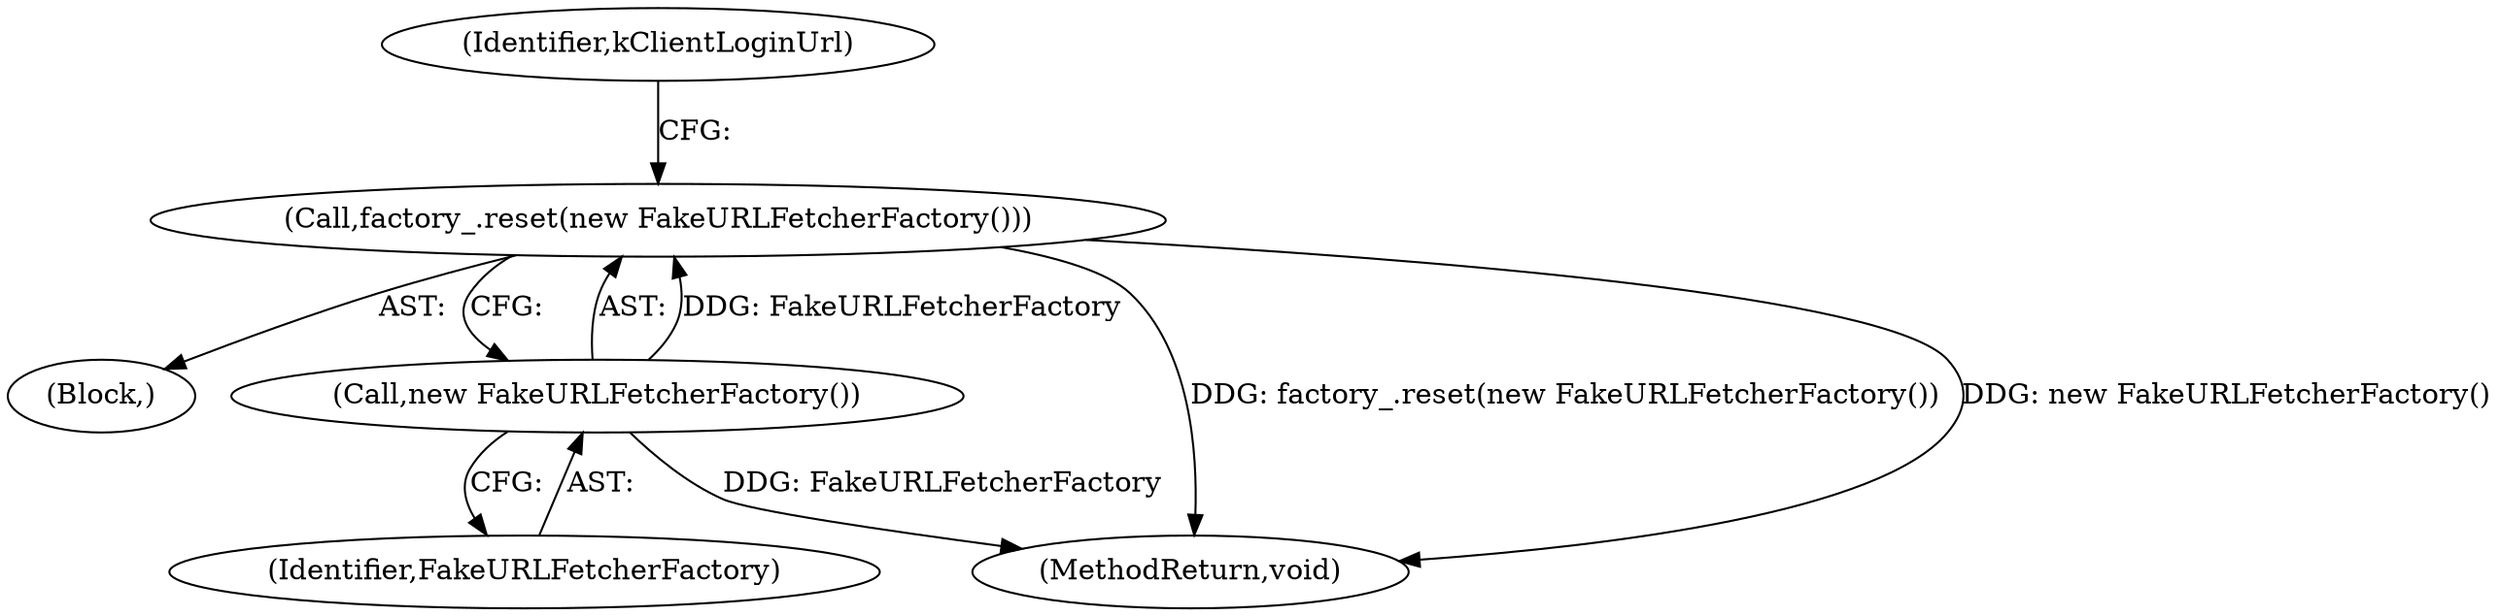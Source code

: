 digraph "1_Chrome_a6e146b4a369b31afa4c4323cc813dcbe0ef0c2b_1@del" {
"1000108" [label="(Call,factory_.reset(new FakeURLFetcherFactory()))"];
"1000109" [label="(Call,new FakeURLFetcherFactory())"];
"1000108" [label="(Call,factory_.reset(new FakeURLFetcherFactory()))"];
"1000109" [label="(Call,new FakeURLFetcherFactory())"];
"1000112" [label="(Identifier,kClientLoginUrl)"];
"1000110" [label="(Identifier,FakeURLFetcherFactory)"];
"1000101" [label="(Block,)"];
"1000129" [label="(MethodReturn,void)"];
"1000108" -> "1000101"  [label="AST: "];
"1000108" -> "1000109"  [label="CFG: "];
"1000109" -> "1000108"  [label="AST: "];
"1000112" -> "1000108"  [label="CFG: "];
"1000108" -> "1000129"  [label="DDG: factory_.reset(new FakeURLFetcherFactory())"];
"1000108" -> "1000129"  [label="DDG: new FakeURLFetcherFactory()"];
"1000109" -> "1000108"  [label="DDG: FakeURLFetcherFactory"];
"1000109" -> "1000110"  [label="CFG: "];
"1000110" -> "1000109"  [label="AST: "];
"1000109" -> "1000129"  [label="DDG: FakeURLFetcherFactory"];
}
